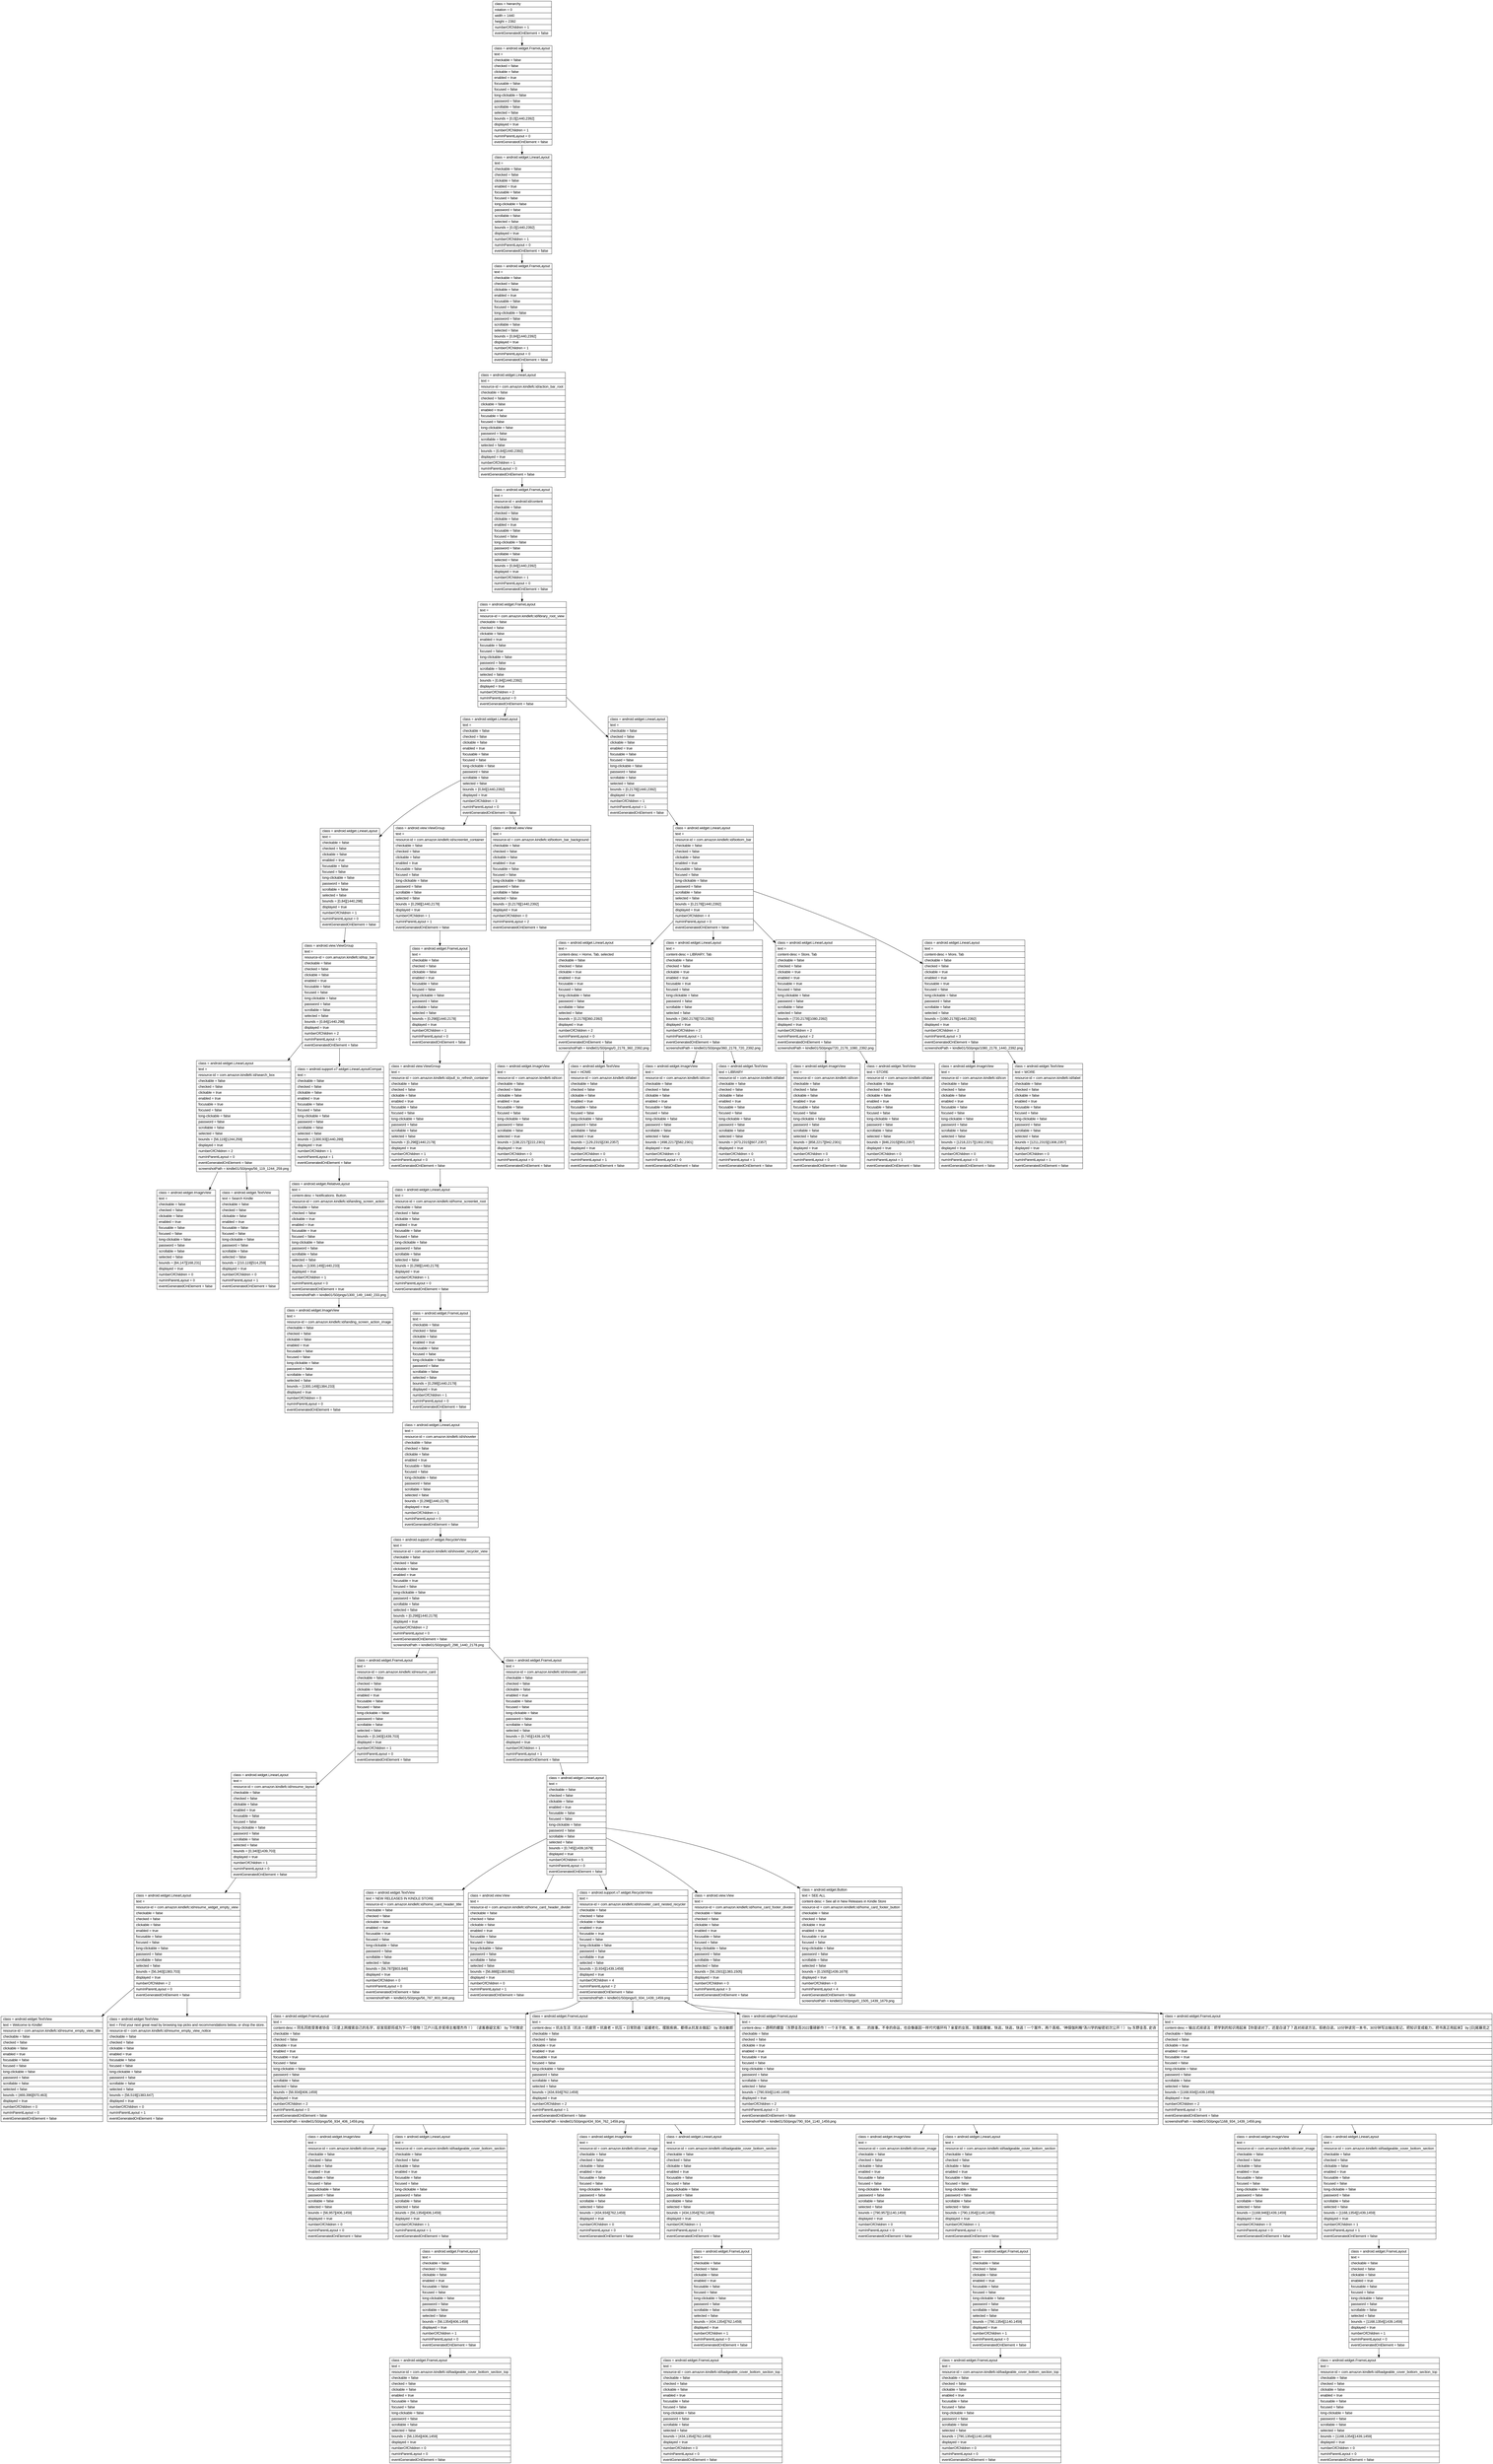 digraph Layout {

	node [shape=record fontname=Arial];

	0	[label="{class = hierarchy\l|rotation = 0\l|width = 1440\l|height = 2392\l|numberOfChildren = 1\l|eventGeneratedOnElement = false \l}"]
	1	[label="{class = android.widget.FrameLayout\l|text = \l|checkable = false\l|checked = false\l|clickable = false\l|enabled = true\l|focusable = false\l|focused = false\l|long-clickable = false\l|password = false\l|scrollable = false\l|selected = false\l|bounds = [0,0][1440,2392]\l|displayed = true\l|numberOfChildren = 1\l|numInParentLayout = 0\l|eventGeneratedOnElement = false \l}"]
	2	[label="{class = android.widget.LinearLayout\l|text = \l|checkable = false\l|checked = false\l|clickable = false\l|enabled = true\l|focusable = false\l|focused = false\l|long-clickable = false\l|password = false\l|scrollable = false\l|selected = false\l|bounds = [0,0][1440,2392]\l|displayed = true\l|numberOfChildren = 1\l|numInParentLayout = 0\l|eventGeneratedOnElement = false \l}"]
	3	[label="{class = android.widget.FrameLayout\l|text = \l|checkable = false\l|checked = false\l|clickable = false\l|enabled = true\l|focusable = false\l|focused = false\l|long-clickable = false\l|password = false\l|scrollable = false\l|selected = false\l|bounds = [0,84][1440,2392]\l|displayed = true\l|numberOfChildren = 1\l|numInParentLayout = 0\l|eventGeneratedOnElement = false \l}"]
	4	[label="{class = android.widget.LinearLayout\l|text = \l|resource-id = com.amazon.kindlefc:id/action_bar_root\l|checkable = false\l|checked = false\l|clickable = false\l|enabled = true\l|focusable = false\l|focused = false\l|long-clickable = false\l|password = false\l|scrollable = false\l|selected = false\l|bounds = [0,84][1440,2392]\l|displayed = true\l|numberOfChildren = 1\l|numInParentLayout = 0\l|eventGeneratedOnElement = false \l}"]
	5	[label="{class = android.widget.FrameLayout\l|text = \l|resource-id = android:id/content\l|checkable = false\l|checked = false\l|clickable = false\l|enabled = true\l|focusable = false\l|focused = false\l|long-clickable = false\l|password = false\l|scrollable = false\l|selected = false\l|bounds = [0,84][1440,2392]\l|displayed = true\l|numberOfChildren = 1\l|numInParentLayout = 0\l|eventGeneratedOnElement = false \l}"]
	6	[label="{class = android.widget.FrameLayout\l|text = \l|resource-id = com.amazon.kindlefc:id/library_root_view\l|checkable = false\l|checked = false\l|clickable = false\l|enabled = true\l|focusable = false\l|focused = false\l|long-clickable = false\l|password = false\l|scrollable = false\l|selected = false\l|bounds = [0,84][1440,2392]\l|displayed = true\l|numberOfChildren = 2\l|numInParentLayout = 0\l|eventGeneratedOnElement = false \l}"]
	7	[label="{class = android.widget.LinearLayout\l|text = \l|checkable = false\l|checked = false\l|clickable = false\l|enabled = true\l|focusable = false\l|focused = false\l|long-clickable = false\l|password = false\l|scrollable = false\l|selected = false\l|bounds = [0,84][1440,2392]\l|displayed = true\l|numberOfChildren = 3\l|numInParentLayout = 0\l|eventGeneratedOnElement = false \l}"]
	8	[label="{class = android.widget.LinearLayout\l|text = \l|checkable = false\l|checked = false\l|clickable = false\l|enabled = true\l|focusable = false\l|focused = false\l|long-clickable = false\l|password = false\l|scrollable = false\l|selected = false\l|bounds = [0,2178][1440,2392]\l|displayed = true\l|numberOfChildren = 1\l|numInParentLayout = 1\l|eventGeneratedOnElement = false \l}"]
	9	[label="{class = android.widget.LinearLayout\l|text = \l|checkable = false\l|checked = false\l|clickable = false\l|enabled = true\l|focusable = false\l|focused = false\l|long-clickable = false\l|password = false\l|scrollable = false\l|selected = false\l|bounds = [0,84][1440,298]\l|displayed = true\l|numberOfChildren = 1\l|numInParentLayout = 0\l|eventGeneratedOnElement = false \l}"]
	10	[label="{class = android.view.ViewGroup\l|text = \l|resource-id = com.amazon.kindlefc:id/screenlet_container\l|checkable = false\l|checked = false\l|clickable = false\l|enabled = true\l|focusable = false\l|focused = false\l|long-clickable = false\l|password = false\l|scrollable = false\l|selected = false\l|bounds = [0,298][1440,2178]\l|displayed = true\l|numberOfChildren = 1\l|numInParentLayout = 1\l|eventGeneratedOnElement = false \l}"]
	11	[label="{class = android.view.View\l|text = \l|resource-id = com.amazon.kindlefc:id/bottom_bar_background\l|checkable = false\l|checked = false\l|clickable = false\l|enabled = true\l|focusable = false\l|focused = false\l|long-clickable = false\l|password = false\l|scrollable = false\l|selected = false\l|bounds = [0,2178][1440,2392]\l|displayed = true\l|numberOfChildren = 0\l|numInParentLayout = 2\l|eventGeneratedOnElement = false \l}"]
	12	[label="{class = android.widget.LinearLayout\l|text = \l|resource-id = com.amazon.kindlefc:id/bottom_bar\l|checkable = false\l|checked = false\l|clickable = false\l|enabled = true\l|focusable = false\l|focused = false\l|long-clickable = false\l|password = false\l|scrollable = false\l|selected = false\l|bounds = [0,2178][1440,2392]\l|displayed = true\l|numberOfChildren = 4\l|numInParentLayout = 0\l|eventGeneratedOnElement = false \l}"]
	13	[label="{class = android.view.ViewGroup\l|text = \l|resource-id = com.amazon.kindlefc:id/top_bar\l|checkable = false\l|checked = false\l|clickable = false\l|enabled = true\l|focusable = false\l|focused = false\l|long-clickable = false\l|password = false\l|scrollable = false\l|selected = false\l|bounds = [0,84][1440,298]\l|displayed = true\l|numberOfChildren = 2\l|numInParentLayout = 0\l|eventGeneratedOnElement = false \l}"]
	14	[label="{class = android.widget.FrameLayout\l|text = \l|checkable = false\l|checked = false\l|clickable = false\l|enabled = true\l|focusable = false\l|focused = false\l|long-clickable = false\l|password = false\l|scrollable = false\l|selected = false\l|bounds = [0,298][1440,2178]\l|displayed = true\l|numberOfChildren = 1\l|numInParentLayout = 0\l|eventGeneratedOnElement = false \l}"]
	15	[label="{class = android.widget.LinearLayout\l|text = \l|content-desc = Home, Tab, selected\l|checkable = false\l|checked = false\l|clickable = true\l|enabled = true\l|focusable = true\l|focused = false\l|long-clickable = false\l|password = false\l|scrollable = false\l|selected = false\l|bounds = [0,2178][360,2392]\l|displayed = true\l|numberOfChildren = 2\l|numInParentLayout = 0\l|eventGeneratedOnElement = false \l|screenshotPath = kindle01/S0/pngs/0_2178_360_2392.png\l}"]
	16	[label="{class = android.widget.LinearLayout\l|text = \l|content-desc = LIBRARY, Tab\l|checkable = false\l|checked = false\l|clickable = true\l|enabled = true\l|focusable = true\l|focused = false\l|long-clickable = false\l|password = false\l|scrollable = false\l|selected = false\l|bounds = [360,2178][720,2392]\l|displayed = true\l|numberOfChildren = 2\l|numInParentLayout = 1\l|eventGeneratedOnElement = false \l|screenshotPath = kindle01/S0/pngs/360_2178_720_2392.png\l}"]
	17	[label="{class = android.widget.LinearLayout\l|text = \l|content-desc = Store, Tab\l|checkable = false\l|checked = false\l|clickable = true\l|enabled = true\l|focusable = true\l|focused = false\l|long-clickable = false\l|password = false\l|scrollable = false\l|selected = false\l|bounds = [720,2178][1080,2392]\l|displayed = true\l|numberOfChildren = 2\l|numInParentLayout = 2\l|eventGeneratedOnElement = false \l|screenshotPath = kindle01/S0/pngs/720_2178_1080_2392.png\l}"]
	18	[label="{class = android.widget.LinearLayout\l|text = \l|content-desc = More, Tab\l|checkable = false\l|checked = false\l|clickable = true\l|enabled = true\l|focusable = true\l|focused = false\l|long-clickable = false\l|password = false\l|scrollable = false\l|selected = false\l|bounds = [1080,2178][1440,2392]\l|displayed = true\l|numberOfChildren = 2\l|numInParentLayout = 3\l|eventGeneratedOnElement = false \l|screenshotPath = kindle01/S0/pngs/1080_2178_1440_2392.png\l}"]
	19	[label="{class = android.widget.LinearLayout\l|text = \l|resource-id = com.amazon.kindlefc:id/search_box\l|checkable = false\l|checked = false\l|clickable = true\l|enabled = true\l|focusable = true\l|focused = false\l|long-clickable = false\l|password = false\l|scrollable = false\l|selected = false\l|bounds = [56,119][1244,259]\l|displayed = true\l|numberOfChildren = 2\l|numInParentLayout = 0\l|eventGeneratedOnElement = false \l|screenshotPath = kindle01/S0/pngs/56_119_1244_259.png\l}"]
	20	[label="{class = android.support.v7.widget.LinearLayoutCompat\l|text = \l|checkable = false\l|checked = false\l|clickable = false\l|enabled = true\l|focusable = false\l|focused = false\l|long-clickable = false\l|password = false\l|scrollable = false\l|selected = false\l|bounds = [1300,93][1440,289]\l|displayed = true\l|numberOfChildren = 1\l|numInParentLayout = 1\l|eventGeneratedOnElement = false \l}"]
	21	[label="{class = android.view.ViewGroup\l|text = \l|resource-id = com.amazon.kindlefc:id/pull_to_refresh_container\l|checkable = false\l|checked = false\l|clickable = false\l|enabled = true\l|focusable = false\l|focused = false\l|long-clickable = false\l|password = false\l|scrollable = false\l|selected = false\l|bounds = [0,298][1440,2178]\l|displayed = true\l|numberOfChildren = 1\l|numInParentLayout = 0\l|eventGeneratedOnElement = false \l}"]
	22	[label="{class = android.widget.ImageView\l|text = \l|resource-id = com.amazon.kindlefc:id/icon\l|checkable = false\l|checked = false\l|clickable = false\l|enabled = true\l|focusable = false\l|focused = false\l|long-clickable = false\l|password = false\l|scrollable = false\l|selected = true\l|bounds = [138,2217][222,2301]\l|displayed = true\l|numberOfChildren = 0\l|numInParentLayout = 0\l|eventGeneratedOnElement = false \l}"]
	23	[label="{class = android.widget.TextView\l|text = HOME\l|resource-id = com.amazon.kindlefc:id/label\l|checkable = false\l|checked = false\l|clickable = false\l|enabled = true\l|focusable = false\l|focused = false\l|long-clickable = false\l|password = false\l|scrollable = false\l|selected = true\l|bounds = [129,2315][230,2357]\l|displayed = true\l|numberOfChildren = 0\l|numInParentLayout = 1\l|eventGeneratedOnElement = false \l}"]
	24	[label="{class = android.widget.ImageView\l|text = \l|resource-id = com.amazon.kindlefc:id/icon\l|checkable = false\l|checked = false\l|clickable = false\l|enabled = true\l|focusable = false\l|focused = false\l|long-clickable = false\l|password = false\l|scrollable = false\l|selected = false\l|bounds = [498,2217][582,2301]\l|displayed = true\l|numberOfChildren = 0\l|numInParentLayout = 0\l|eventGeneratedOnElement = false \l}"]
	25	[label="{class = android.widget.TextView\l|text = LIBRARY\l|resource-id = com.amazon.kindlefc:id/label\l|checkable = false\l|checked = false\l|clickable = false\l|enabled = true\l|focusable = false\l|focused = false\l|long-clickable = false\l|password = false\l|scrollable = false\l|selected = false\l|bounds = [473,2315][607,2357]\l|displayed = true\l|numberOfChildren = 0\l|numInParentLayout = 1\l|eventGeneratedOnElement = false \l}"]
	26	[label="{class = android.widget.ImageView\l|text = \l|resource-id = com.amazon.kindlefc:id/icon\l|checkable = false\l|checked = false\l|clickable = false\l|enabled = true\l|focusable = false\l|focused = false\l|long-clickable = false\l|password = false\l|scrollable = false\l|selected = false\l|bounds = [858,2217][942,2301]\l|displayed = true\l|numberOfChildren = 0\l|numInParentLayout = 0\l|eventGeneratedOnElement = false \l}"]
	27	[label="{class = android.widget.TextView\l|text = STORE\l|resource-id = com.amazon.kindlefc:id/label\l|checkable = false\l|checked = false\l|clickable = false\l|enabled = true\l|focusable = false\l|focused = false\l|long-clickable = false\l|password = false\l|scrollable = false\l|selected = false\l|bounds = [846,2315][953,2357]\l|displayed = true\l|numberOfChildren = 0\l|numInParentLayout = 1\l|eventGeneratedOnElement = false \l}"]
	28	[label="{class = android.widget.ImageView\l|text = \l|resource-id = com.amazon.kindlefc:id/icon\l|checkable = false\l|checked = false\l|clickable = false\l|enabled = true\l|focusable = false\l|focused = false\l|long-clickable = false\l|password = false\l|scrollable = false\l|selected = false\l|bounds = [1218,2217][1302,2301]\l|displayed = true\l|numberOfChildren = 0\l|numInParentLayout = 0\l|eventGeneratedOnElement = false \l}"]
	29	[label="{class = android.widget.TextView\l|text = MORE\l|resource-id = com.amazon.kindlefc:id/label\l|checkable = false\l|checked = false\l|clickable = false\l|enabled = true\l|focusable = false\l|focused = false\l|long-clickable = false\l|password = false\l|scrollable = false\l|selected = false\l|bounds = [1211,2315][1308,2357]\l|displayed = true\l|numberOfChildren = 0\l|numInParentLayout = 1\l|eventGeneratedOnElement = false \l}"]
	30	[label="{class = android.widget.ImageView\l|text = \l|checkable = false\l|checked = false\l|clickable = false\l|enabled = true\l|focusable = false\l|focused = false\l|long-clickable = false\l|password = false\l|scrollable = false\l|selected = false\l|bounds = [84,147][168,231]\l|displayed = true\l|numberOfChildren = 0\l|numInParentLayout = 0\l|eventGeneratedOnElement = false \l}"]
	31	[label="{class = android.widget.TextView\l|text = Search Kindle\l|checkable = false\l|checked = false\l|clickable = false\l|enabled = true\l|focusable = false\l|focused = false\l|long-clickable = false\l|password = false\l|scrollable = false\l|selected = false\l|bounds = [210,119][514,259]\l|displayed = true\l|numberOfChildren = 0\l|numInParentLayout = 1\l|eventGeneratedOnElement = false \l}"]
	32	[label="{class = android.widget.RelativeLayout\l|text = \l|content-desc = Notifications. Button.\l|resource-id = com.amazon.kindlefc:id/landing_screen_action\l|checkable = false\l|checked = false\l|clickable = true\l|enabled = true\l|focusable = true\l|focused = false\l|long-clickable = false\l|password = false\l|scrollable = false\l|selected = false\l|bounds = [1300,149][1440,233]\l|displayed = true\l|numberOfChildren = 1\l|numInParentLayout = 0\l|eventGeneratedOnElement = true \l|screenshotPath = kindle01/S0/pngs/1300_149_1440_233.png\l}"]
	33	[label="{class = android.widget.LinearLayout\l|text = \l|resource-id = com.amazon.kindlefc:id/home_screenlet_root\l|checkable = false\l|checked = false\l|clickable = false\l|enabled = true\l|focusable = false\l|focused = false\l|long-clickable = false\l|password = false\l|scrollable = false\l|selected = false\l|bounds = [0,298][1440,2178]\l|displayed = true\l|numberOfChildren = 1\l|numInParentLayout = 0\l|eventGeneratedOnElement = false \l}"]
	34	[label="{class = android.widget.ImageView\l|text = \l|resource-id = com.amazon.kindlefc:id/landing_screen_action_image\l|checkable = false\l|checked = false\l|clickable = false\l|enabled = true\l|focusable = false\l|focused = false\l|long-clickable = false\l|password = false\l|scrollable = false\l|selected = false\l|bounds = [1300,149][1384,233]\l|displayed = true\l|numberOfChildren = 0\l|numInParentLayout = 0\l|eventGeneratedOnElement = false \l}"]
	35	[label="{class = android.widget.FrameLayout\l|text = \l|checkable = false\l|checked = false\l|clickable = false\l|enabled = true\l|focusable = false\l|focused = false\l|long-clickable = false\l|password = false\l|scrollable = false\l|selected = false\l|bounds = [0,298][1440,2178]\l|displayed = true\l|numberOfChildren = 1\l|numInParentLayout = 0\l|eventGeneratedOnElement = false \l}"]
	36	[label="{class = android.widget.LinearLayout\l|text = \l|resource-id = com.amazon.kindlefc:id/shoveler\l|checkable = false\l|checked = false\l|clickable = false\l|enabled = true\l|focusable = false\l|focused = false\l|long-clickable = false\l|password = false\l|scrollable = false\l|selected = false\l|bounds = [0,298][1440,2178]\l|displayed = true\l|numberOfChildren = 1\l|numInParentLayout = 0\l|eventGeneratedOnElement = false \l}"]
	37	[label="{class = android.support.v7.widget.RecyclerView\l|text = \l|resource-id = com.amazon.kindlefc:id/shoveler_recycler_view\l|checkable = false\l|checked = false\l|clickable = false\l|enabled = true\l|focusable = true\l|focused = false\l|long-clickable = false\l|password = false\l|scrollable = false\l|selected = false\l|bounds = [0,298][1440,2178]\l|displayed = true\l|numberOfChildren = 2\l|numInParentLayout = 0\l|eventGeneratedOnElement = false \l|screenshotPath = kindle01/S0/pngs/0_298_1440_2178.png\l}"]
	38	[label="{class = android.widget.FrameLayout\l|text = \l|resource-id = com.amazon.kindlefc:id/resume_card\l|checkable = false\l|checked = false\l|clickable = false\l|enabled = true\l|focusable = false\l|focused = false\l|long-clickable = false\l|password = false\l|scrollable = false\l|selected = false\l|bounds = [0,340][1439,703]\l|displayed = true\l|numberOfChildren = 1\l|numInParentLayout = 0\l|eventGeneratedOnElement = false \l}"]
	39	[label="{class = android.widget.FrameLayout\l|text = \l|resource-id = com.amazon.kindlefc:id/shoveler_card\l|checkable = false\l|checked = false\l|clickable = false\l|enabled = true\l|focusable = false\l|focused = false\l|long-clickable = false\l|password = false\l|scrollable = false\l|selected = false\l|bounds = [0,745][1439,1679]\l|displayed = true\l|numberOfChildren = 1\l|numInParentLayout = 1\l|eventGeneratedOnElement = false \l}"]
	40	[label="{class = android.widget.LinearLayout\l|text = \l|resource-id = com.amazon.kindlefc:id/resume_layout\l|checkable = false\l|checked = false\l|clickable = false\l|enabled = true\l|focusable = false\l|focused = false\l|long-clickable = false\l|password = false\l|scrollable = false\l|selected = false\l|bounds = [0,340][1439,703]\l|displayed = true\l|numberOfChildren = 1\l|numInParentLayout = 0\l|eventGeneratedOnElement = false \l}"]
	41	[label="{class = android.widget.LinearLayout\l|text = \l|checkable = false\l|checked = false\l|clickable = false\l|enabled = true\l|focusable = false\l|focused = false\l|long-clickable = false\l|password = false\l|scrollable = false\l|selected = false\l|bounds = [0,745][1439,1679]\l|displayed = true\l|numberOfChildren = 5\l|numInParentLayout = 0\l|eventGeneratedOnElement = false \l}"]
	42	[label="{class = android.widget.LinearLayout\l|text = \l|resource-id = com.amazon.kindlefc:id/resume_widget_empty_view\l|checkable = false\l|checked = false\l|clickable = false\l|enabled = true\l|focusable = false\l|focused = false\l|long-clickable = false\l|password = false\l|scrollable = false\l|selected = false\l|bounds = [56,340][1383,703]\l|displayed = true\l|numberOfChildren = 2\l|numInParentLayout = 0\l|eventGeneratedOnElement = false \l}"]
	43	[label="{class = android.widget.TextView\l|text = NEW RELEASES IN KINDLE STORE\l|resource-id = com.amazon.kindlefc:id/home_card_header_title\l|checkable = false\l|checked = false\l|clickable = false\l|enabled = true\l|focusable = true\l|focused = false\l|long-clickable = false\l|password = false\l|scrollable = false\l|selected = false\l|bounds = [56,787][803,846]\l|displayed = true\l|numberOfChildren = 0\l|numInParentLayout = 0\l|eventGeneratedOnElement = false \l|screenshotPath = kindle01/S0/pngs/56_787_803_846.png\l}"]
	44	[label="{class = android.view.View\l|text = \l|resource-id = com.amazon.kindlefc:id/home_card_header_divider\l|checkable = false\l|checked = false\l|clickable = false\l|enabled = true\l|focusable = false\l|focused = false\l|long-clickable = false\l|password = false\l|scrollable = false\l|selected = false\l|bounds = [56,888][1383,892]\l|displayed = true\l|numberOfChildren = 0\l|numInParentLayout = 1\l|eventGeneratedOnElement = false \l}"]
	45	[label="{class = android.support.v7.widget.RecyclerView\l|text = \l|resource-id = com.amazon.kindlefc:id/shoveler_card_nested_recycler\l|checkable = false\l|checked = false\l|clickable = false\l|enabled = true\l|focusable = true\l|focused = false\l|long-clickable = false\l|password = false\l|scrollable = true\l|selected = false\l|bounds = [0,934][1439,1459]\l|displayed = true\l|numberOfChildren = 4\l|numInParentLayout = 2\l|eventGeneratedOnElement = false \l|screenshotPath = kindle01/S0/pngs/0_934_1439_1459.png\l}"]
	46	[label="{class = android.view.View\l|text = \l|resource-id = com.amazon.kindlefc:id/home_card_footer_divider\l|checkable = false\l|checked = false\l|clickable = false\l|enabled = true\l|focusable = false\l|focused = false\l|long-clickable = false\l|password = false\l|scrollable = false\l|selected = false\l|bounds = [56,1501][1383,1505]\l|displayed = true\l|numberOfChildren = 0\l|numInParentLayout = 3\l|eventGeneratedOnElement = false \l}"]
	47	[label="{class = android.widget.Button\l|text = SEE ALL\l|content-desc = See all in New Releases in Kindle Store\l|resource-id = com.amazon.kindlefc:id/home_card_footer_button\l|checkable = false\l|checked = false\l|clickable = true\l|enabled = true\l|focusable = true\l|focused = false\l|long-clickable = false\l|password = false\l|scrollable = false\l|selected = false\l|bounds = [0,1505][1439,1679]\l|displayed = true\l|numberOfChildren = 0\l|numInParentLayout = 4\l|eventGeneratedOnElement = false \l|screenshotPath = kindle01/S0/pngs/0_1505_1439_1679.png\l}"]
	48	[label="{class = android.widget.TextView\l|text = Welcome to Kindle!\l|resource-id = com.amazon.kindlefc:id/resume_empty_view_title\l|checkable = false\l|checked = false\l|clickable = false\l|enabled = true\l|focusable = false\l|focused = false\l|long-clickable = false\l|password = false\l|scrollable = false\l|selected = false\l|bounds = [469,396][970,463]\l|displayed = true\l|numberOfChildren = 0\l|numInParentLayout = 0\l|eventGeneratedOnElement = false \l}"]
	49	[label="{class = android.widget.TextView\l|text = Find your next great read by browsing top picks and recommendations below, or shop the store.\l|resource-id = com.amazon.kindlefc:id/resume_empty_view_notice\l|checkable = false\l|checked = false\l|clickable = false\l|enabled = true\l|focusable = false\l|focused = false\l|long-clickable = false\l|password = false\l|scrollable = false\l|selected = false\l|bounds = [56,519][1383,647]\l|displayed = true\l|numberOfChildren = 0\l|numInParentLayout = 1\l|eventGeneratedOnElement = false \l}"]
	50	[label="{class = android.widget.FrameLayout\l|text = \l|content-desc = 同名同姓受害者协会（只是上网搜索自己的名字，却发现即将成为下一个猎物！江户川乱步奖得主推理杰作！）（读客悬疑文库） by 下村敦史\l|checkable = false\l|checked = false\l|clickable = true\l|enabled = true\l|focusable = true\l|focused = false\l|long-clickable = false\l|password = false\l|scrollable = false\l|selected = false\l|bounds = [56,934][406,1459]\l|displayed = true\l|numberOfChildren = 2\l|numInParentLayout = 0\l|eventGeneratedOnElement = false \l|screenshotPath = kindle01/S0/pngs/56_934_406_1459.png\l}"]
	51	[label="{class = android.widget.FrameLayout\l|text = \l|content-desc = 抗炎生活（抗炎 = 抗疲劳 + 抗衰老 + 抗压 + 日常防癌！延缓老化、摆脱疾病，都得从抗发炎做起） by 池谷敏郎\l|checkable = false\l|checked = false\l|clickable = true\l|enabled = true\l|focusable = true\l|focused = false\l|long-clickable = false\l|password = false\l|scrollable = false\l|selected = false\l|bounds = [434,934][762,1459]\l|displayed = true\l|numberOfChildren = 2\l|numInParentLayout = 1\l|eventGeneratedOnElement = false \l|screenshotPath = kindle01/S0/pngs/434_934_762_1459.png\l}"]
	52	[label="{class = android.widget.FrameLayout\l|text = \l|content-desc = 透明的螺旋（东野圭吾2022重磅新作！一个关于她、她、她&hellip;&hellip;的故事。不幸的命运，也会像基因一样代代循环吗？亲爱的女孩，别重蹈覆辙，快逃，快逃，快逃！一个案件，两个真相，&ldquo;神探伽利略&rdquo;汤川学的秘密初次公开！） by 东野圭吾, 史诗\l|checkable = false\l|checked = false\l|clickable = true\l|enabled = true\l|focusable = true\l|focused = false\l|long-clickable = false\l|password = false\l|scrollable = false\l|selected = false\l|bounds = [790,934][1140,1459]\l|displayed = true\l|numberOfChildren = 2\l|numInParentLayout = 2\l|eventGeneratedOnElement = false \l|screenshotPath = kindle01/S0/pngs/790_934_1140_1459.png\l}"]
	53	[label="{class = android.widget.FrameLayout\l|text = \l|content-desc = 输出式阅读法：把学到的知识用起来【你是读对了，还是白读了？选对阅读方法，拒绝白读。10分钟读完一本书，30分钟写出输出笔记。把知识变成能力，把书真正用起来】 by [日]尾藤克之\l|checkable = false\l|checked = false\l|clickable = true\l|enabled = true\l|focusable = true\l|focused = false\l|long-clickable = false\l|password = false\l|scrollable = false\l|selected = false\l|bounds = [1168,934][1439,1459]\l|displayed = true\l|numberOfChildren = 2\l|numInParentLayout = 3\l|eventGeneratedOnElement = false \l|screenshotPath = kindle01/S0/pngs/1168_934_1439_1459.png\l}"]
	54	[label="{class = android.widget.ImageView\l|text = \l|resource-id = com.amazon.kindlefc:id/cover_image\l|checkable = false\l|checked = false\l|clickable = false\l|enabled = true\l|focusable = false\l|focused = false\l|long-clickable = false\l|password = false\l|scrollable = false\l|selected = false\l|bounds = [56,957][406,1459]\l|displayed = true\l|numberOfChildren = 0\l|numInParentLayout = 0\l|eventGeneratedOnElement = false \l}"]
	55	[label="{class = android.widget.LinearLayout\l|text = \l|resource-id = com.amazon.kindlefc:id/badgeable_cover_bottom_section\l|checkable = false\l|checked = false\l|clickable = false\l|enabled = true\l|focusable = false\l|focused = false\l|long-clickable = false\l|password = false\l|scrollable = false\l|selected = false\l|bounds = [56,1354][406,1459]\l|displayed = true\l|numberOfChildren = 1\l|numInParentLayout = 1\l|eventGeneratedOnElement = false \l}"]
	56	[label="{class = android.widget.ImageView\l|text = \l|resource-id = com.amazon.kindlefc:id/cover_image\l|checkable = false\l|checked = false\l|clickable = false\l|enabled = true\l|focusable = false\l|focused = false\l|long-clickable = false\l|password = false\l|scrollable = false\l|selected = false\l|bounds = [434,934][762,1459]\l|displayed = true\l|numberOfChildren = 0\l|numInParentLayout = 0\l|eventGeneratedOnElement = false \l}"]
	57	[label="{class = android.widget.LinearLayout\l|text = \l|resource-id = com.amazon.kindlefc:id/badgeable_cover_bottom_section\l|checkable = false\l|checked = false\l|clickable = false\l|enabled = true\l|focusable = false\l|focused = false\l|long-clickable = false\l|password = false\l|scrollable = false\l|selected = false\l|bounds = [434,1354][762,1459]\l|displayed = true\l|numberOfChildren = 1\l|numInParentLayout = 1\l|eventGeneratedOnElement = false \l}"]
	58	[label="{class = android.widget.ImageView\l|text = \l|resource-id = com.amazon.kindlefc:id/cover_image\l|checkable = false\l|checked = false\l|clickable = false\l|enabled = true\l|focusable = false\l|focused = false\l|long-clickable = false\l|password = false\l|scrollable = false\l|selected = false\l|bounds = [790,957][1140,1459]\l|displayed = true\l|numberOfChildren = 0\l|numInParentLayout = 0\l|eventGeneratedOnElement = false \l}"]
	59	[label="{class = android.widget.LinearLayout\l|text = \l|resource-id = com.amazon.kindlefc:id/badgeable_cover_bottom_section\l|checkable = false\l|checked = false\l|clickable = false\l|enabled = true\l|focusable = false\l|focused = false\l|long-clickable = false\l|password = false\l|scrollable = false\l|selected = false\l|bounds = [790,1354][1140,1459]\l|displayed = true\l|numberOfChildren = 1\l|numInParentLayout = 1\l|eventGeneratedOnElement = false \l}"]
	60	[label="{class = android.widget.ImageView\l|text = \l|resource-id = com.amazon.kindlefc:id/cover_image\l|checkable = false\l|checked = false\l|clickable = false\l|enabled = true\l|focusable = false\l|focused = false\l|long-clickable = false\l|password = false\l|scrollable = false\l|selected = false\l|bounds = [1168,946][1439,1459]\l|displayed = true\l|numberOfChildren = 0\l|numInParentLayout = 0\l|eventGeneratedOnElement = false \l}"]
	61	[label="{class = android.widget.LinearLayout\l|text = \l|resource-id = com.amazon.kindlefc:id/badgeable_cover_bottom_section\l|checkable = false\l|checked = false\l|clickable = false\l|enabled = true\l|focusable = false\l|focused = false\l|long-clickable = false\l|password = false\l|scrollable = false\l|selected = false\l|bounds = [1168,1354][1439,1459]\l|displayed = true\l|numberOfChildren = 1\l|numInParentLayout = 1\l|eventGeneratedOnElement = false \l}"]
	62	[label="{class = android.widget.FrameLayout\l|text = \l|checkable = false\l|checked = false\l|clickable = false\l|enabled = true\l|focusable = false\l|focused = false\l|long-clickable = false\l|password = false\l|scrollable = false\l|selected = false\l|bounds = [56,1354][406,1459]\l|displayed = true\l|numberOfChildren = 1\l|numInParentLayout = 0\l|eventGeneratedOnElement = false \l}"]
	63	[label="{class = android.widget.FrameLayout\l|text = \l|checkable = false\l|checked = false\l|clickable = false\l|enabled = true\l|focusable = false\l|focused = false\l|long-clickable = false\l|password = false\l|scrollable = false\l|selected = false\l|bounds = [434,1354][762,1459]\l|displayed = true\l|numberOfChildren = 1\l|numInParentLayout = 0\l|eventGeneratedOnElement = false \l}"]
	64	[label="{class = android.widget.FrameLayout\l|text = \l|checkable = false\l|checked = false\l|clickable = false\l|enabled = true\l|focusable = false\l|focused = false\l|long-clickable = false\l|password = false\l|scrollable = false\l|selected = false\l|bounds = [790,1354][1140,1459]\l|displayed = true\l|numberOfChildren = 1\l|numInParentLayout = 0\l|eventGeneratedOnElement = false \l}"]
	65	[label="{class = android.widget.FrameLayout\l|text = \l|checkable = false\l|checked = false\l|clickable = false\l|enabled = true\l|focusable = false\l|focused = false\l|long-clickable = false\l|password = false\l|scrollable = false\l|selected = false\l|bounds = [1168,1354][1439,1459]\l|displayed = true\l|numberOfChildren = 1\l|numInParentLayout = 0\l|eventGeneratedOnElement = false \l}"]
	66	[label="{class = android.widget.FrameLayout\l|text = \l|resource-id = com.amazon.kindlefc:id/badgeable_cover_bottom_section_top\l|checkable = false\l|checked = false\l|clickable = false\l|enabled = true\l|focusable = false\l|focused = false\l|long-clickable = false\l|password = false\l|scrollable = false\l|selected = false\l|bounds = [56,1354][406,1459]\l|displayed = true\l|numberOfChildren = 0\l|numInParentLayout = 0\l|eventGeneratedOnElement = false \l}"]
	67	[label="{class = android.widget.FrameLayout\l|text = \l|resource-id = com.amazon.kindlefc:id/badgeable_cover_bottom_section_top\l|checkable = false\l|checked = false\l|clickable = false\l|enabled = true\l|focusable = false\l|focused = false\l|long-clickable = false\l|password = false\l|scrollable = false\l|selected = false\l|bounds = [434,1354][762,1459]\l|displayed = true\l|numberOfChildren = 0\l|numInParentLayout = 0\l|eventGeneratedOnElement = false \l}"]
	68	[label="{class = android.widget.FrameLayout\l|text = \l|resource-id = com.amazon.kindlefc:id/badgeable_cover_bottom_section_top\l|checkable = false\l|checked = false\l|clickable = false\l|enabled = true\l|focusable = false\l|focused = false\l|long-clickable = false\l|password = false\l|scrollable = false\l|selected = false\l|bounds = [790,1354][1140,1459]\l|displayed = true\l|numberOfChildren = 0\l|numInParentLayout = 0\l|eventGeneratedOnElement = false \l}"]
	69	[label="{class = android.widget.FrameLayout\l|text = \l|resource-id = com.amazon.kindlefc:id/badgeable_cover_bottom_section_top\l|checkable = false\l|checked = false\l|clickable = false\l|enabled = true\l|focusable = false\l|focused = false\l|long-clickable = false\l|password = false\l|scrollable = false\l|selected = false\l|bounds = [1168,1354][1439,1459]\l|displayed = true\l|numberOfChildren = 0\l|numInParentLayout = 0\l|eventGeneratedOnElement = false \l}"]


	0 -> 1
	1 -> 2
	2 -> 3
	3 -> 4
	4 -> 5
	5 -> 6
	6 -> 7
	6 -> 8
	7 -> 9
	7 -> 10
	7 -> 11
	8 -> 12
	9 -> 13
	10 -> 14
	12 -> 15
	12 -> 16
	12 -> 17
	12 -> 18
	13 -> 19
	13 -> 20
	14 -> 21
	15 -> 22
	15 -> 23
	16 -> 24
	16 -> 25
	17 -> 26
	17 -> 27
	18 -> 28
	18 -> 29
	19 -> 30
	19 -> 31
	20 -> 32
	21 -> 33
	32 -> 34
	33 -> 35
	35 -> 36
	36 -> 37
	37 -> 38
	37 -> 39
	38 -> 40
	39 -> 41
	40 -> 42
	41 -> 43
	41 -> 44
	41 -> 45
	41 -> 46
	41 -> 47
	42 -> 48
	42 -> 49
	45 -> 50
	45 -> 51
	45 -> 52
	45 -> 53
	50 -> 54
	50 -> 55
	51 -> 56
	51 -> 57
	52 -> 58
	52 -> 59
	53 -> 60
	53 -> 61
	55 -> 62
	57 -> 63
	59 -> 64
	61 -> 65
	62 -> 66
	63 -> 67
	64 -> 68
	65 -> 69


}
